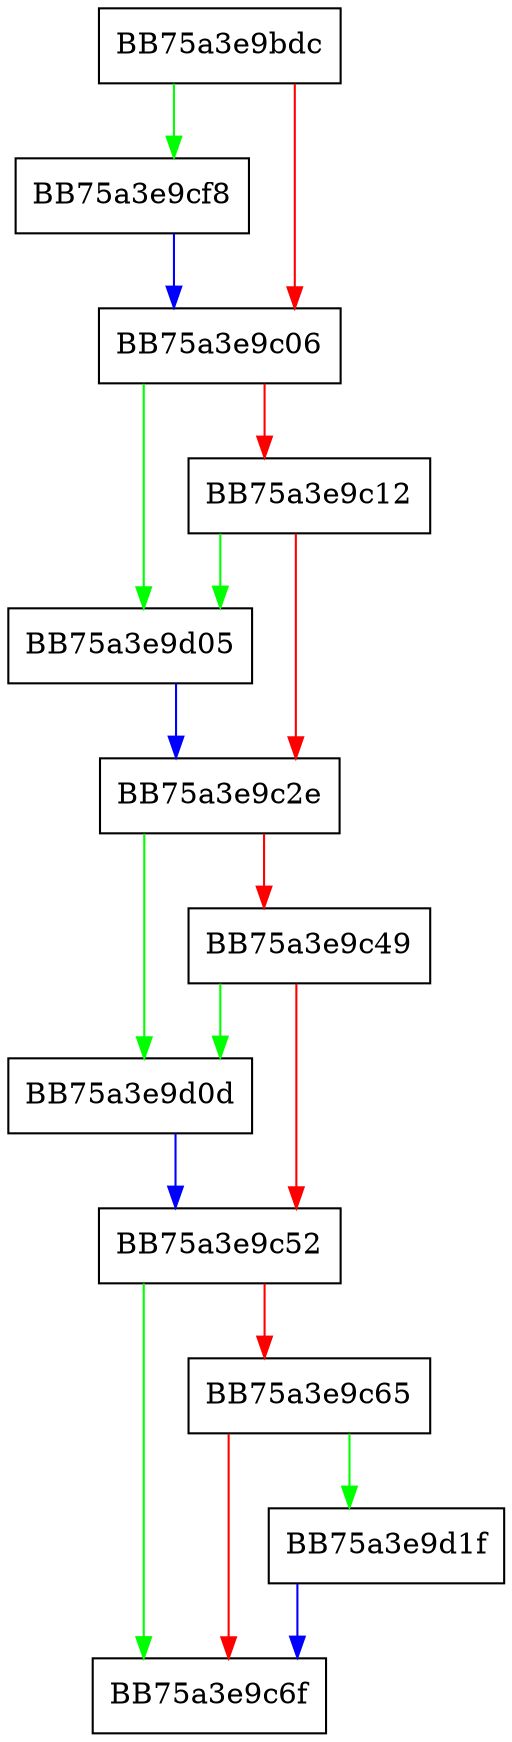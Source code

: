 digraph ScanProcess {
  node [shape="box"];
  graph [splines=ortho];
  BB75a3e9bdc -> BB75a3e9cf8 [color="green"];
  BB75a3e9bdc -> BB75a3e9c06 [color="red"];
  BB75a3e9c06 -> BB75a3e9d05 [color="green"];
  BB75a3e9c06 -> BB75a3e9c12 [color="red"];
  BB75a3e9c12 -> BB75a3e9d05 [color="green"];
  BB75a3e9c12 -> BB75a3e9c2e [color="red"];
  BB75a3e9c2e -> BB75a3e9d0d [color="green"];
  BB75a3e9c2e -> BB75a3e9c49 [color="red"];
  BB75a3e9c49 -> BB75a3e9d0d [color="green"];
  BB75a3e9c49 -> BB75a3e9c52 [color="red"];
  BB75a3e9c52 -> BB75a3e9c6f [color="green"];
  BB75a3e9c52 -> BB75a3e9c65 [color="red"];
  BB75a3e9c65 -> BB75a3e9d1f [color="green"];
  BB75a3e9c65 -> BB75a3e9c6f [color="red"];
  BB75a3e9cf8 -> BB75a3e9c06 [color="blue"];
  BB75a3e9d05 -> BB75a3e9c2e [color="blue"];
  BB75a3e9d0d -> BB75a3e9c52 [color="blue"];
  BB75a3e9d1f -> BB75a3e9c6f [color="blue"];
}